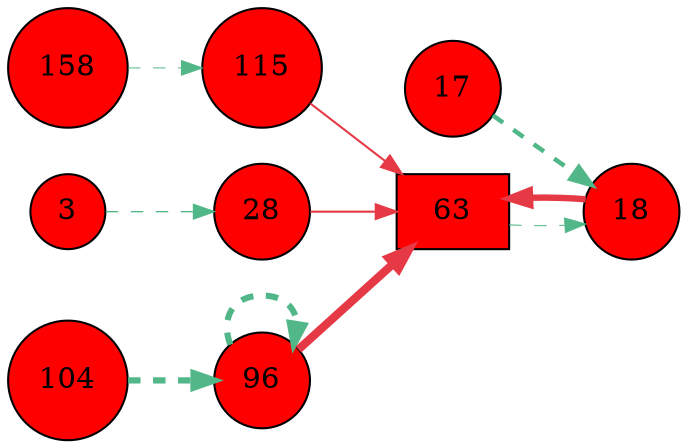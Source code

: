 digraph G{
rankdir=LR;
96 [style=filled, shape=circle, fillcolor="#fe0000", label="96"];
3 [style=filled, shape=circle, fillcolor="#fe0000", label="3"];
104 [style=filled, shape=circle, fillcolor="#fe0000", label="104"];
17 [style=filled, shape=circle, fillcolor="#fe0000", label="17"];
18 [style=filled, shape=circle, fillcolor="#fe0000", label="18"];
115 [style=filled, shape=circle, fillcolor="#fe0000", label="115"];
28 [style=filled, shape=circle, fillcolor="#fe0000", label="28"];
158 [style=filled, shape=circle, fillcolor="#fe0000", label="158"];
63 [style=filled, shape=box, fillcolor="#fe0000", label="63"];
96 -> 63 [color="#e63946",penwidth=4.00];
18 -> 63 [color="#e63946",penwidth=3.08];
115 -> 63 [color="#e63946",penwidth=1.00];
28 -> 63 [color="#e63946",penwidth=1.00];
104 -> 96 [color="#52b788",style=dashed,penwidth=3.00];
96 -> 96 [color="#52b788",style=dashed,penwidth=2.95];
17 -> 18 [color="#52b788",style=dashed,penwidth=2.19];
63 -> 18 [color="#52b788",style=dashed,penwidth=0.50];
158 -> 115 [color="#52b788",style=dashed,penwidth=0.50];
3 -> 28 [color="#52b788",style=dashed,penwidth=0.63];
}